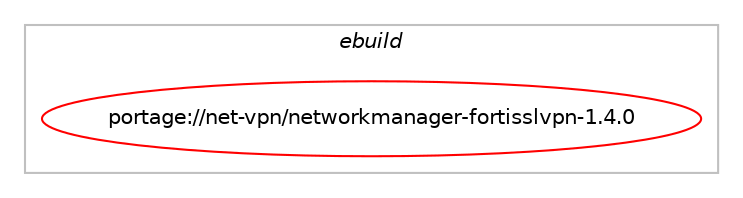 digraph prolog {

# *************
# Graph options
# *************

newrank=true;
concentrate=true;
compound=true;
graph [rankdir=LR,fontname=Helvetica,fontsize=10,ranksep=1.5];#, ranksep=2.5, nodesep=0.2];
edge  [arrowhead=vee];
node  [fontname=Helvetica,fontsize=10];

# **********
# The ebuild
# **********

subgraph cluster_leftcol {
color=gray;
label=<<i>ebuild</i>>;
id [label="portage://net-vpn/networkmanager-fortisslvpn-1.4.0", color=red, width=4, href="../net-vpn/networkmanager-fortisslvpn-1.4.0.svg"];
}

# ****************
# The dependencies
# ****************

subgraph cluster_midcol {
color=gray;
label=<<i>dependencies</i>>;
subgraph cluster_compile {
fillcolor="#eeeeee";
style=filled;
label=<<i>compile</i>>;
# *** BEGIN UNKNOWN DEPENDENCY TYPE (TODO) ***
# id -> equal(use_conditional_group(positive,gtk,portage://net-vpn/networkmanager-fortisslvpn-1.4.0,[package_dependency(portage://net-vpn/networkmanager-fortisslvpn-1.4.0,install,no,app-crypt,libsecret,greaterequal,[0.18,,,0.18],[],[]),package_dependency(portage://net-vpn/networkmanager-fortisslvpn-1.4.0,install,no,gui-libs,gtk,none,[,,],[slot(4)],[]),package_dependency(portage://net-vpn/networkmanager-fortisslvpn-1.4.0,install,no,media-libs,harfbuzz,none,[,,],[],[]),package_dependency(portage://net-vpn/networkmanager-fortisslvpn-1.4.0,install,no,net-libs,libnma,greaterequal,[1.2.0,,,1.2.0],[],[]),package_dependency(portage://net-vpn/networkmanager-fortisslvpn-1.4.0,install,no,x11-libs,cairo,none,[,,],[],[]),package_dependency(portage://net-vpn/networkmanager-fortisslvpn-1.4.0,install,no,x11-libs,gdk-pixbuf,none,[,,],[],[]),package_dependency(portage://net-vpn/networkmanager-fortisslvpn-1.4.0,install,no,x11-libs,pango,none,[,,],[],[])]))
# *** END UNKNOWN DEPENDENCY TYPE (TODO) ***

# *** BEGIN UNKNOWN DEPENDENCY TYPE (TODO) ***
# id -> equal(package_dependency(portage://net-vpn/networkmanager-fortisslvpn-1.4.0,install,no,dev-libs,glib,greaterequal,[2.32,,,2.32],[slot(2)],[]))
# *** END UNKNOWN DEPENDENCY TYPE (TODO) ***

# *** BEGIN UNKNOWN DEPENDENCY TYPE (TODO) ***
# id -> equal(package_dependency(portage://net-vpn/networkmanager-fortisslvpn-1.4.0,install,no,dev-util,desktop-file-utils,none,[,,],[],[]))
# *** END UNKNOWN DEPENDENCY TYPE (TODO) ***

# *** BEGIN UNKNOWN DEPENDENCY TYPE (TODO) ***
# id -> equal(package_dependency(portage://net-vpn/networkmanager-fortisslvpn-1.4.0,install,no,net-misc,networkmanager,greaterequal,[1.2,,,1.2],any_same_slot,[]))
# *** END UNKNOWN DEPENDENCY TYPE (TODO) ***

# *** BEGIN UNKNOWN DEPENDENCY TYPE (TODO) ***
# id -> equal(package_dependency(portage://net-vpn/networkmanager-fortisslvpn-1.4.0,install,no,x11-misc,shared-mime-info,none,[,,],[],[]))
# *** END UNKNOWN DEPENDENCY TYPE (TODO) ***

}
subgraph cluster_compileandrun {
fillcolor="#eeeeee";
style=filled;
label=<<i>compile and run</i>>;
}
subgraph cluster_run {
fillcolor="#eeeeee";
style=filled;
label=<<i>run</i>>;
# *** BEGIN UNKNOWN DEPENDENCY TYPE (TODO) ***
# id -> equal(package_dependency(portage://net-vpn/networkmanager-fortisslvpn-1.4.0,run,no,net-dialup,ppp,none,[,,],[],[]))
# *** END UNKNOWN DEPENDENCY TYPE (TODO) ***

# *** BEGIN UNKNOWN DEPENDENCY TYPE (TODO) ***
# id -> equal(package_dependency(portage://net-vpn/networkmanager-fortisslvpn-1.4.0,run,no,net-vpn,openfortivpn,greaterequal,[1.2.0,,,1.2.0],[],[]))
# *** END UNKNOWN DEPENDENCY TYPE (TODO) ***

}
}

# **************
# The candidates
# **************

subgraph cluster_choices {
rank=same;
color=gray;
label=<<i>candidates</i>>;

}

}

